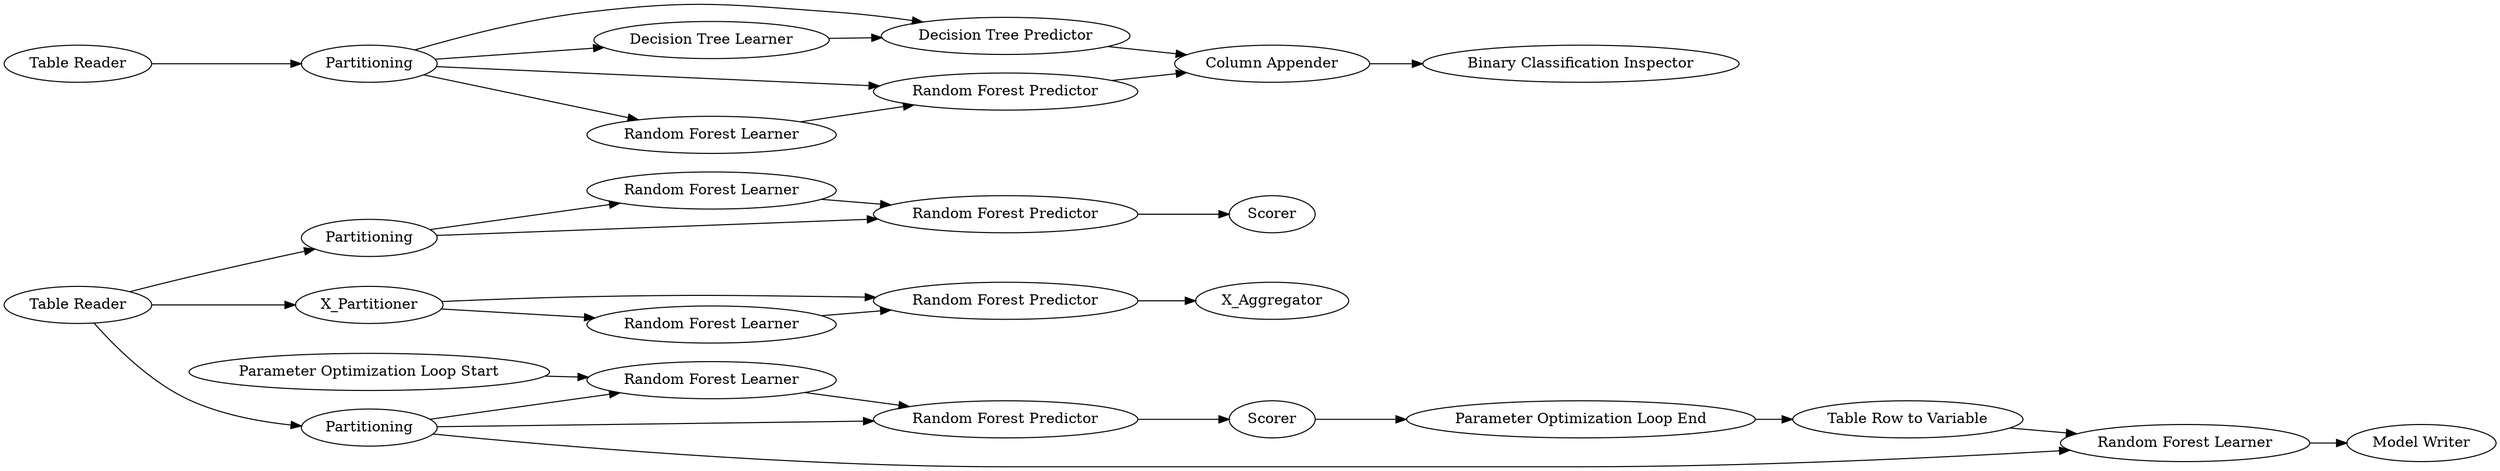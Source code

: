 digraph {
	"-8441534322309028503_40" [label=Partitioning]
	"-8441534322309028503_65" [label="Model Writer"]
	"-8441534322309028503_63" [label="Table Row to Variable"]
	"-8441534322309028503_66" [label=Partitioning]
	"-8441534322309028503_33" [label="Parameter Optimization Loop Start"]
	"-8441534322309028503_55" [label="Random Forest Learner"]
	"-8441534322309028503_74" [label="Column Appender"]
	"-8441534322309028503_2" [label=X_Partitioner]
	"-8441534322309028503_76" [label="Decision Tree Predictor"]
	"-8441534322309028503_75" [label="Decision Tree Learner"]
	"-8441534322309028503_34" [label="Parameter Optimization Loop End"]
	"-8441534322309028503_73" [label="Table Reader"]
	"-8441534322309028503_26" [label=Partitioning]
	"-8441534322309028503_68" [label="Random Forest Predictor"]
	"-8441534322309028503_56" [label="Random Forest Predictor"]
	"-8441534322309028503_71" [label="Binary Classification Inspector"]
	"-8441534322309028503_67" [label="Random Forest Learner"]
	"-8441534322309028503_57" [label="Random Forest Learner"]
	"-8441534322309028503_62" [label=Scorer]
	"-8441534322309028503_64" [label="Random Forest Learner"]
	"-8441534322309028503_58" [label="Random Forest Predictor"]
	"-8441534322309028503_36" [label=X_Aggregator]
	"-8441534322309028503_60" [label="Random Forest Predictor"]
	"-8441534322309028503_59" [label="Random Forest Learner"]
	"-8441534322309028503_78" [label="Table Reader"]
	"-8441534322309028503_61" [label=Scorer]
	"-8441534322309028503_73" -> "-8441534322309028503_2"
	"-8441534322309028503_40" -> "-8441534322309028503_56"
	"-8441534322309028503_2" -> "-8441534322309028503_59"
	"-8441534322309028503_62" -> "-8441534322309028503_34"
	"-8441534322309028503_55" -> "-8441534322309028503_56"
	"-8441534322309028503_78" -> "-8441534322309028503_66"
	"-8441534322309028503_73" -> "-8441534322309028503_26"
	"-8441534322309028503_26" -> "-8441534322309028503_64"
	"-8441534322309028503_67" -> "-8441534322309028503_68"
	"-8441534322309028503_66" -> "-8441534322309028503_67"
	"-8441534322309028503_34" -> "-8441534322309028503_63"
	"-8441534322309028503_66" -> "-8441534322309028503_75"
	"-8441534322309028503_74" -> "-8441534322309028503_71"
	"-8441534322309028503_57" -> "-8441534322309028503_58"
	"-8441534322309028503_26" -> "-8441534322309028503_58"
	"-8441534322309028503_64" -> "-8441534322309028503_65"
	"-8441534322309028503_33" -> "-8441534322309028503_57"
	"-8441534322309028503_68" -> "-8441534322309028503_74"
	"-8441534322309028503_40" -> "-8441534322309028503_55"
	"-8441534322309028503_66" -> "-8441534322309028503_68"
	"-8441534322309028503_73" -> "-8441534322309028503_40"
	"-8441534322309028503_63" -> "-8441534322309028503_64"
	"-8441534322309028503_26" -> "-8441534322309028503_57"
	"-8441534322309028503_2" -> "-8441534322309028503_60"
	"-8441534322309028503_58" -> "-8441534322309028503_62"
	"-8441534322309028503_75" -> "-8441534322309028503_76"
	"-8441534322309028503_76" -> "-8441534322309028503_74"
	"-8441534322309028503_60" -> "-8441534322309028503_36"
	"-8441534322309028503_66" -> "-8441534322309028503_76"
	"-8441534322309028503_59" -> "-8441534322309028503_60"
	"-8441534322309028503_56" -> "-8441534322309028503_61"
	rankdir=LR
}
